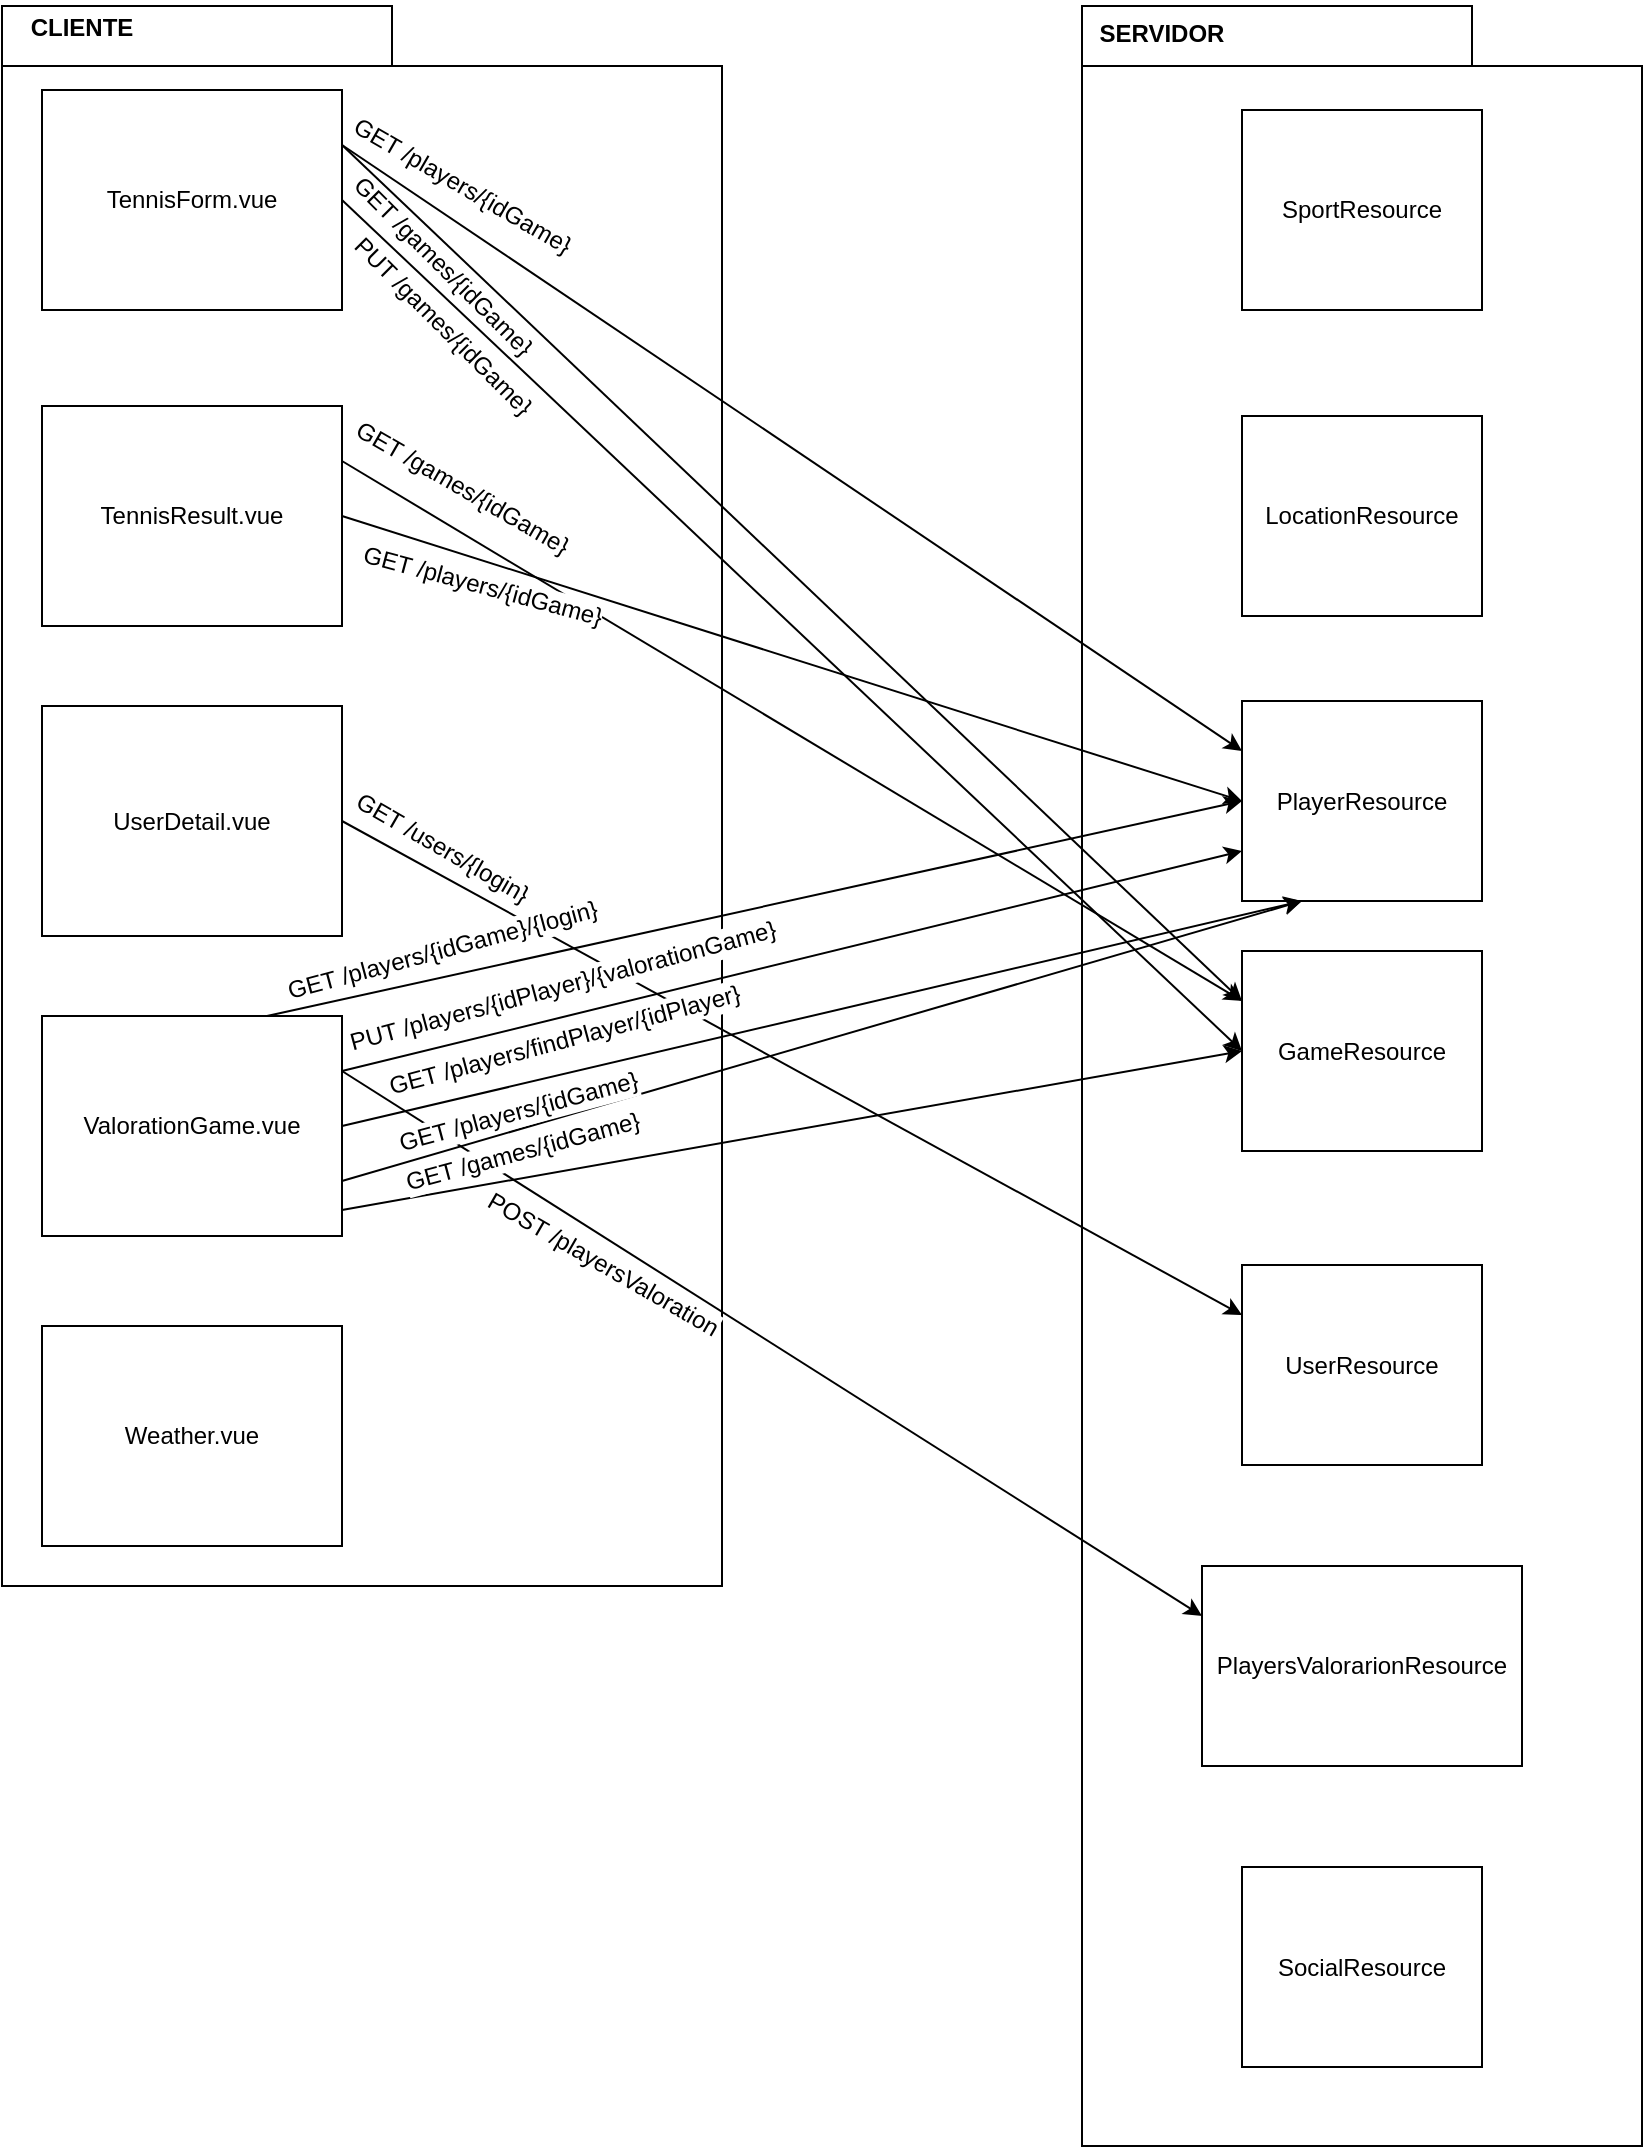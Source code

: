 <mxfile version="10.7.3" type="device"><diagram id="qDRfGwPWwqNrgD3D_uTH" name="Page-1"><mxGraphModel dx="918" dy="1701" grid="1" gridSize="10" guides="1" tooltips="1" connect="1" arrows="1" fold="1" page="1" pageScale="1" pageWidth="827" pageHeight="1169" math="0" shadow="0"><root><mxCell id="0"/><mxCell id="1" parent="0"/><mxCell id="4OftyYT4Xu0uSEjtU4bf-14" value="" style="shape=folder;fontStyle=1;spacingTop=10;tabWidth=195;tabHeight=30;tabPosition=left;html=1;gradientColor=none;" vertex="1" parent="1"><mxGeometry x="540" y="-10" width="280" height="1070" as="geometry"/></mxCell><mxCell id="4OftyYT4Xu0uSEjtU4bf-13" value="" style="shape=folder;fontStyle=1;spacingTop=10;tabWidth=195;tabHeight=30;tabPosition=left;html=1;gradientColor=none;" vertex="1" parent="1"><mxGeometry y="-10" width="360" height="790" as="geometry"/></mxCell><mxCell id="4OftyYT4Xu0uSEjtU4bf-1" value="TennisForm.vue" style="rounded=0;whiteSpace=wrap;html=1;" vertex="1" parent="1"><mxGeometry x="20" y="32" width="150" height="110" as="geometry"/></mxCell><mxCell id="4OftyYT4Xu0uSEjtU4bf-2" value="SportResource" style="rounded=0;whiteSpace=wrap;html=1;" vertex="1" parent="1"><mxGeometry x="620" y="42" width="120" height="100" as="geometry"/></mxCell><mxCell id="4OftyYT4Xu0uSEjtU4bf-12" value="TennisResult.vue" style="rounded=0;whiteSpace=wrap;html=1;" vertex="1" parent="1"><mxGeometry x="20" y="190" width="150" height="110" as="geometry"/></mxCell><mxCell id="4OftyYT4Xu0uSEjtU4bf-15" value="CLIENTE" style="text;align=center;fontStyle=1;verticalAlign=middle;spacingLeft=3;spacingRight=3;strokeColor=none;rotatable=0;points=[[0,0.5],[1,0.5]];portConstraint=eastwest;gradientColor=none;" vertex="1" parent="1"><mxGeometry y="-13" width="80" height="26" as="geometry"/></mxCell><mxCell id="4OftyYT4Xu0uSEjtU4bf-16" value="SERVIDOR" style="text;align=center;fontStyle=1;verticalAlign=middle;spacingLeft=3;spacingRight=3;strokeColor=none;rotatable=0;points=[[0,0.5],[1,0.5]];portConstraint=eastwest;gradientColor=none;" vertex="1" parent="1"><mxGeometry x="540" y="-10" width="80" height="26" as="geometry"/></mxCell><mxCell id="4OftyYT4Xu0uSEjtU4bf-37" style="edgeStyle=orthogonalEdgeStyle;rounded=0;orthogonalLoop=1;jettySize=auto;html=1;exitX=0.75;exitY=1;exitDx=0;exitDy=0;entryX=0.75;entryY=1;entryDx=0;entryDy=0;" edge="1" parent="1" source="4OftyYT4Xu0uSEjtU4bf-27" target="4OftyYT4Xu0uSEjtU4bf-27"><mxGeometry relative="1" as="geometry"><mxPoint x="110" y="415" as="targetPoint"/></mxGeometry></mxCell><mxCell id="4OftyYT4Xu0uSEjtU4bf-27" value="UserDetail.vue" style="rounded=0;whiteSpace=wrap;html=1;" vertex="1" parent="1"><mxGeometry x="20" y="340" width="150" height="115" as="geometry"/></mxCell><mxCell id="4OftyYT4Xu0uSEjtU4bf-54" value="ValorationGame.vue" style="rounded=0;whiteSpace=wrap;html=1;" vertex="1" parent="1"><mxGeometry x="20" y="495" width="150" height="110" as="geometry"/></mxCell><mxCell id="4OftyYT4Xu0uSEjtU4bf-55" value="UserResource" style="rounded=0;whiteSpace=wrap;html=1;" vertex="1" parent="1"><mxGeometry x="620" y="619.5" width="120" height="100" as="geometry"/></mxCell><mxCell id="4OftyYT4Xu0uSEjtU4bf-60" value="GameResource" style="rounded=0;whiteSpace=wrap;html=1;" vertex="1" parent="1"><mxGeometry x="620" y="462.5" width="120" height="100" as="geometry"/></mxCell><mxCell id="4OftyYT4Xu0uSEjtU4bf-65" value="PlayersValorarionResource" style="rounded=0;whiteSpace=wrap;html=1;" vertex="1" parent="1"><mxGeometry x="600" y="770" width="160" height="100" as="geometry"/></mxCell><mxCell id="4OftyYT4Xu0uSEjtU4bf-73" value="PlayerResource" style="rounded=0;whiteSpace=wrap;html=1;" vertex="1" parent="1"><mxGeometry x="620" y="337.5" width="120" height="100" as="geometry"/></mxCell><mxCell id="4OftyYT4Xu0uSEjtU4bf-90" value="" style="endArrow=classic;html=1;entryX=0;entryY=0.25;entryDx=0;entryDy=0;exitX=1;exitY=0.25;exitDx=0;exitDy=0;" edge="1" parent="1" source="4OftyYT4Xu0uSEjtU4bf-1" target="4OftyYT4Xu0uSEjtU4bf-60"><mxGeometry width="50" height="50" relative="1" as="geometry"><mxPoint x="180" y="70" as="sourcePoint"/><mxPoint x="630" y="528" as="targetPoint"/><Array as="points"/></mxGeometry></mxCell><mxCell id="4OftyYT4Xu0uSEjtU4bf-91" value="GET /players/{idGame}" style="text;html=1;resizable=0;points=[];align=center;verticalAlign=middle;labelBackgroundColor=#ffffff;rotation=30;" vertex="1" connectable="0" parent="4OftyYT4Xu0uSEjtU4bf-90"><mxGeometry x="-0.91" y="-1" relative="1" as="geometry"><mxPoint x="40.5" as="offset"/></mxGeometry></mxCell><mxCell id="4OftyYT4Xu0uSEjtU4bf-94" value="LocationResource" style="rounded=0;whiteSpace=wrap;html=1;" vertex="1" parent="1"><mxGeometry x="620" y="195" width="120" height="100" as="geometry"/></mxCell><mxCell id="4OftyYT4Xu0uSEjtU4bf-140" value="SocialResource" style="rounded=0;whiteSpace=wrap;html=1;" vertex="1" parent="1"><mxGeometry x="620" y="920.5" width="120" height="100" as="geometry"/></mxCell><mxCell id="4OftyYT4Xu0uSEjtU4bf-157" value="Weather.vue" style="rounded=0;whiteSpace=wrap;html=1;" vertex="1" parent="1"><mxGeometry x="20" y="650" width="150" height="110" as="geometry"/></mxCell><mxCell id="4OftyYT4Xu0uSEjtU4bf-158" value="" style="endArrow=classic;html=1;entryX=0;entryY=0.25;entryDx=0;entryDy=0;exitX=1;exitY=0.25;exitDx=0;exitDy=0;" edge="1" parent="1" source="4OftyYT4Xu0uSEjtU4bf-1" target="4OftyYT4Xu0uSEjtU4bf-73"><mxGeometry width="50" height="50" relative="1" as="geometry"><mxPoint x="180" y="70" as="sourcePoint"/><mxPoint x="630" y="498" as="targetPoint"/><Array as="points"/></mxGeometry></mxCell><mxCell id="4OftyYT4Xu0uSEjtU4bf-159" value="PUT /games/{idGame}" style="text;html=1;resizable=0;points=[];align=center;verticalAlign=middle;labelBackgroundColor=#ffffff;rotation=45;" vertex="1" connectable="0" parent="4OftyYT4Xu0uSEjtU4bf-158"><mxGeometry x="-0.91" y="-1" relative="1" as="geometry"><mxPoint x="30.5" y="76" as="offset"/></mxGeometry></mxCell><mxCell id="4OftyYT4Xu0uSEjtU4bf-160" value="" style="endArrow=classic;html=1;entryX=0;entryY=0.5;entryDx=0;entryDy=0;exitX=1;exitY=0.5;exitDx=0;exitDy=0;" edge="1" parent="1" source="4OftyYT4Xu0uSEjtU4bf-1" target="4OftyYT4Xu0uSEjtU4bf-60"><mxGeometry width="50" height="50" relative="1" as="geometry"><mxPoint x="180" y="70" as="sourcePoint"/><mxPoint x="630" y="498" as="targetPoint"/><Array as="points"/></mxGeometry></mxCell><mxCell id="4OftyYT4Xu0uSEjtU4bf-161" value="GET /games/{idGame}" style="text;html=1;resizable=0;points=[];align=center;verticalAlign=middle;labelBackgroundColor=#ffffff;rotation=45;" vertex="1" connectable="0" parent="4OftyYT4Xu0uSEjtU4bf-160"><mxGeometry x="-0.91" y="-1" relative="1" as="geometry"><mxPoint x="30.5" y="13" as="offset"/></mxGeometry></mxCell><mxCell id="4OftyYT4Xu0uSEjtU4bf-164" value="" style="endArrow=classic;html=1;entryX=0;entryY=0.25;entryDx=0;entryDy=0;exitX=1;exitY=0.25;exitDx=0;exitDy=0;" edge="1" parent="1" source="4OftyYT4Xu0uSEjtU4bf-12" target="4OftyYT4Xu0uSEjtU4bf-60"><mxGeometry width="50" height="50" relative="1" as="geometry"><mxPoint x="180" y="70" as="sourcePoint"/><mxPoint x="630" y="498" as="targetPoint"/><Array as="points"/></mxGeometry></mxCell><mxCell id="4OftyYT4Xu0uSEjtU4bf-165" value="GET /games/{idGame}" style="text;html=1;resizable=0;points=[];align=center;verticalAlign=middle;labelBackgroundColor=#ffffff;rotation=30;" vertex="1" connectable="0" parent="4OftyYT4Xu0uSEjtU4bf-164"><mxGeometry x="-0.91" y="-1" relative="1" as="geometry"><mxPoint x="40.5" as="offset"/></mxGeometry></mxCell><mxCell id="4OftyYT4Xu0uSEjtU4bf-166" value="" style="endArrow=classic;html=1;entryX=0;entryY=0.5;entryDx=0;entryDy=0;exitX=1;exitY=0.5;exitDx=0;exitDy=0;" edge="1" parent="1" source="4OftyYT4Xu0uSEjtU4bf-12" target="4OftyYT4Xu0uSEjtU4bf-73"><mxGeometry width="50" height="50" relative="1" as="geometry"><mxPoint x="180" y="228" as="sourcePoint"/><mxPoint x="630" y="498" as="targetPoint"/><Array as="points"/></mxGeometry></mxCell><mxCell id="4OftyYT4Xu0uSEjtU4bf-167" value="GET /players/{idGame}" style="text;html=1;resizable=0;points=[];align=center;verticalAlign=middle;labelBackgroundColor=#ffffff;rotation=15;" vertex="1" connectable="0" parent="4OftyYT4Xu0uSEjtU4bf-166"><mxGeometry x="-0.91" y="-1" relative="1" as="geometry"><mxPoint x="50.5" y="27.5" as="offset"/></mxGeometry></mxCell><mxCell id="4OftyYT4Xu0uSEjtU4bf-168" value="" style="endArrow=classic;html=1;entryX=0;entryY=0.25;entryDx=0;entryDy=0;exitX=1;exitY=0.5;exitDx=0;exitDy=0;" edge="1" parent="1" source="4OftyYT4Xu0uSEjtU4bf-27" target="4OftyYT4Xu0uSEjtU4bf-55"><mxGeometry width="50" height="50" relative="1" as="geometry"><mxPoint x="180" y="255" as="sourcePoint"/><mxPoint x="630" y="398" as="targetPoint"/><Array as="points"/></mxGeometry></mxCell><mxCell id="4OftyYT4Xu0uSEjtU4bf-169" value="GET /users/{login}" style="text;html=1;resizable=0;points=[];align=center;verticalAlign=middle;labelBackgroundColor=#ffffff;rotation=30;" vertex="1" connectable="0" parent="4OftyYT4Xu0uSEjtU4bf-168"><mxGeometry x="-0.91" y="-1" relative="1" as="geometry"><mxPoint x="30.5" y="1" as="offset"/></mxGeometry></mxCell><mxCell id="4OftyYT4Xu0uSEjtU4bf-170" value="" style="endArrow=classic;html=1;entryX=0;entryY=0.25;entryDx=0;entryDy=0;exitX=1;exitY=0.25;exitDx=0;exitDy=0;" edge="1" parent="1" source="4OftyYT4Xu0uSEjtU4bf-54" target="4OftyYT4Xu0uSEjtU4bf-65"><mxGeometry width="50" height="50" relative="1" as="geometry"><mxPoint x="180" y="436" as="sourcePoint"/><mxPoint x="630" y="655" as="targetPoint"/><Array as="points"/></mxGeometry></mxCell><mxCell id="4OftyYT4Xu0uSEjtU4bf-171" value="POST /playersValoration" style="text;html=1;resizable=0;points=[];align=center;verticalAlign=middle;labelBackgroundColor=#ffffff;rotation=30;" vertex="1" connectable="0" parent="4OftyYT4Xu0uSEjtU4bf-170"><mxGeometry x="-0.91" y="-1" relative="1" as="geometry"><mxPoint x="111" y="83.5" as="offset"/></mxGeometry></mxCell><mxCell id="4OftyYT4Xu0uSEjtU4bf-172" value="" style="endArrow=classic;html=1;entryX=0;entryY=0.75;entryDx=0;entryDy=0;exitX=1;exitY=0.25;exitDx=0;exitDy=0;" edge="1" parent="1" source="4OftyYT4Xu0uSEjtU4bf-54" target="4OftyYT4Xu0uSEjtU4bf-73"><mxGeometry width="50" height="50" relative="1" as="geometry"><mxPoint x="180" y="533" as="sourcePoint"/><mxPoint x="610" y="805" as="targetPoint"/><Array as="points"/></mxGeometry></mxCell><mxCell id="4OftyYT4Xu0uSEjtU4bf-173" value="PUT /players/{idPlayer}/{valorationGame}" style="text;html=1;resizable=0;points=[];align=center;verticalAlign=middle;labelBackgroundColor=#ffffff;rotation=-15;" vertex="1" connectable="0" parent="4OftyYT4Xu0uSEjtU4bf-172"><mxGeometry x="-0.91" y="-1" relative="1" as="geometry"><mxPoint x="89.5" y="-39" as="offset"/></mxGeometry></mxCell><mxCell id="4OftyYT4Xu0uSEjtU4bf-174" value="" style="endArrow=classic;html=1;entryX=0.25;entryY=1;entryDx=0;entryDy=0;exitX=1;exitY=0.5;exitDx=0;exitDy=0;" edge="1" parent="1" source="4OftyYT4Xu0uSEjtU4bf-54" target="4OftyYT4Xu0uSEjtU4bf-73"><mxGeometry width="50" height="50" relative="1" as="geometry"><mxPoint x="180" y="533" as="sourcePoint"/><mxPoint x="630" y="423" as="targetPoint"/><Array as="points"/></mxGeometry></mxCell><mxCell id="4OftyYT4Xu0uSEjtU4bf-175" value="GET /players/findPlayer/{idPlayer}&lt;br&gt;" style="text;html=1;resizable=0;points=[];align=center;verticalAlign=middle;labelBackgroundColor=#ffffff;rotation=-15;" vertex="1" connectable="0" parent="4OftyYT4Xu0uSEjtU4bf-174"><mxGeometry x="-0.91" y="-1" relative="1" as="geometry"><mxPoint x="89.5" y="-39" as="offset"/></mxGeometry></mxCell><mxCell id="4OftyYT4Xu0uSEjtU4bf-176" value="" style="endArrow=classic;html=1;entryX=0;entryY=0.5;entryDx=0;entryDy=0;exitX=0.75;exitY=0;exitDx=0;exitDy=0;" edge="1" parent="1" source="4OftyYT4Xu0uSEjtU4bf-54" target="4OftyYT4Xu0uSEjtU4bf-73"><mxGeometry width="50" height="50" relative="1" as="geometry"><mxPoint x="180" y="560" as="sourcePoint"/><mxPoint x="660" y="448" as="targetPoint"/><Array as="points"/></mxGeometry></mxCell><mxCell id="4OftyYT4Xu0uSEjtU4bf-177" value="GET /players/{idGame}/{login}&lt;br&gt;" style="text;html=1;resizable=0;points=[];align=center;verticalAlign=middle;labelBackgroundColor=#ffffff;rotation=-15;" vertex="1" connectable="0" parent="4OftyYT4Xu0uSEjtU4bf-176"><mxGeometry x="-0.91" y="-1" relative="1" as="geometry"><mxPoint x="65.5" y="-29" as="offset"/></mxGeometry></mxCell><mxCell id="4OftyYT4Xu0uSEjtU4bf-178" value="" style="endArrow=classic;html=1;entryX=0.25;entryY=1;entryDx=0;entryDy=0;exitX=1;exitY=0.75;exitDx=0;exitDy=0;" edge="1" parent="1" source="4OftyYT4Xu0uSEjtU4bf-54" target="4OftyYT4Xu0uSEjtU4bf-73"><mxGeometry width="50" height="50" relative="1" as="geometry"><mxPoint x="143" y="505" as="sourcePoint"/><mxPoint x="630" y="398" as="targetPoint"/><Array as="points"/></mxGeometry></mxCell><mxCell id="4OftyYT4Xu0uSEjtU4bf-179" value="GET /players/{idGame}&lt;br&gt;" style="text;html=1;resizable=0;points=[];align=center;verticalAlign=middle;labelBackgroundColor=#ffffff;rotation=-15;" vertex="1" connectable="0" parent="4OftyYT4Xu0uSEjtU4bf-178"><mxGeometry x="-0.91" y="-1" relative="1" as="geometry"><mxPoint x="65.5" y="-29" as="offset"/></mxGeometry></mxCell><mxCell id="4OftyYT4Xu0uSEjtU4bf-180" value="" style="endArrow=classic;html=1;entryX=0;entryY=0.5;entryDx=0;entryDy=0;exitX=1;exitY=0.882;exitDx=0;exitDy=0;exitPerimeter=0;" edge="1" parent="1" source="4OftyYT4Xu0uSEjtU4bf-54" target="4OftyYT4Xu0uSEjtU4bf-60"><mxGeometry width="50" height="50" relative="1" as="geometry"><mxPoint x="180" y="588" as="sourcePoint"/><mxPoint x="660" y="448" as="targetPoint"/><Array as="points"/></mxGeometry></mxCell><mxCell id="4OftyYT4Xu0uSEjtU4bf-181" value="GET /games/{idGame}&lt;br&gt;" style="text;html=1;resizable=0;points=[];align=center;verticalAlign=middle;labelBackgroundColor=#ffffff;rotation=-15;" vertex="1" connectable="0" parent="4OftyYT4Xu0uSEjtU4bf-180"><mxGeometry x="-0.91" y="-1" relative="1" as="geometry"><mxPoint x="69" y="-27" as="offset"/></mxGeometry></mxCell></root></mxGraphModel></diagram></mxfile>
